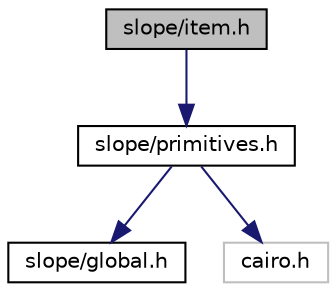 digraph "slope/item.h"
{
  edge [fontname="Helvetica",fontsize="10",labelfontname="Helvetica",labelfontsize="10"];
  node [fontname="Helvetica",fontsize="10",shape=record];
  Node1 [label="slope/item.h",height=0.2,width=0.4,color="black", fillcolor="grey75", style="filled", fontcolor="black"];
  Node1 -> Node2 [color="midnightblue",fontsize="10",style="solid"];
  Node2 [label="slope/primitives.h",height=0.2,width=0.4,color="black", fillcolor="white", style="filled",URL="$primitives_8h.html"];
  Node2 -> Node3 [color="midnightblue",fontsize="10",style="solid"];
  Node3 [label="slope/global.h",height=0.2,width=0.4,color="black", fillcolor="white", style="filled",URL="$global_8h_source.html"];
  Node2 -> Node4 [color="midnightblue",fontsize="10",style="solid"];
  Node4 [label="cairo.h",height=0.2,width=0.4,color="grey75", fillcolor="white", style="filled"];
}
